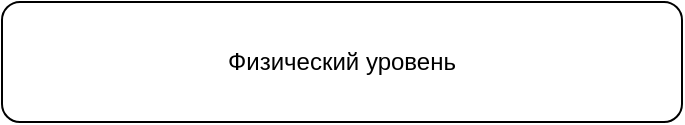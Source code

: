 <mxfile>
    <diagram id="s6QB7qDBIl1rn6C7woFl" name="Page-1">
        <mxGraphModel dx="1900" dy="871" grid="1" gridSize="10" guides="1" tooltips="1" connect="1" arrows="1" fold="1" page="1" pageScale="1" pageWidth="1169" pageHeight="827" math="0" shadow="0">
            <root>
                <mxCell id="0"/>
                <mxCell id="1" parent="0"/>
                <mxCell id="2" value="Физический уровень" style="rounded=1;whiteSpace=wrap;html=1;" vertex="1" parent="1">
                    <mxGeometry x="350" y="380" width="340" height="60" as="geometry"/>
                </mxCell>
            </root>
        </mxGraphModel>
    </diagram>
</mxfile>
